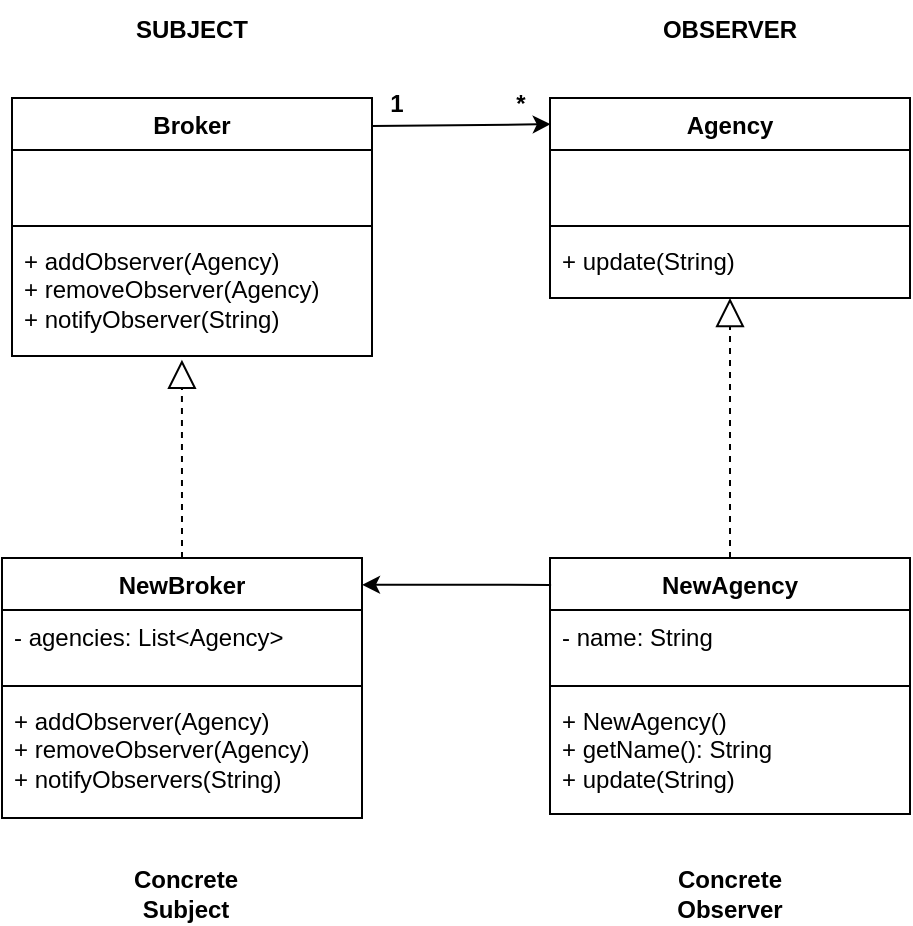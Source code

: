 <mxfile version="27.0.2">
  <diagram name="Page-1" id="OWC_KKA009irrevfmrrw">
    <mxGraphModel dx="783" dy="1659" grid="0" gridSize="10" guides="1" tooltips="1" connect="1" arrows="1" fold="1" page="0" pageScale="1" pageWidth="1169" pageHeight="827" background="light-dark(#FFFFFF,#222222)" math="0" shadow="0">
      <root>
        <mxCell id="0" />
        <mxCell id="1" parent="0" />
        <mxCell id="PfSpk5NvbkcI9RBnBGga-21" value="Broker" style="swimlane;fontStyle=1;align=center;verticalAlign=top;childLayout=stackLayout;horizontal=1;startSize=26;horizontalStack=0;resizeParent=1;resizeParentMax=0;resizeLast=0;collapsible=1;marginBottom=0;whiteSpace=wrap;html=1;strokeColor=default;fontFamily=Helvetica;fontSize=12;fontColor=default;fillColor=default;" parent="1" vertex="1">
          <mxGeometry x="964" y="-423" width="180" height="129" as="geometry">
            <mxRectangle x="410" y="210" width="100" height="30" as="alternateBounds" />
          </mxGeometry>
        </mxCell>
        <mxCell id="PfSpk5NvbkcI9RBnBGga-22" value="&lt;div&gt;&lt;br&gt;&lt;/div&gt;&lt;div&gt;&lt;br&gt;&lt;/div&gt;" style="text;strokeColor=none;fillColor=none;align=left;verticalAlign=top;spacingLeft=4;spacingRight=4;overflow=hidden;rotatable=0;points=[[0,0.5],[1,0.5]];portConstraint=eastwest;whiteSpace=wrap;html=1;fontFamily=Helvetica;fontSize=12;fontColor=default;" parent="PfSpk5NvbkcI9RBnBGga-21" vertex="1">
          <mxGeometry y="26" width="180" height="34" as="geometry" />
        </mxCell>
        <mxCell id="PfSpk5NvbkcI9RBnBGga-23" value="" style="line;strokeWidth=1;fillColor=default;align=left;verticalAlign=top;spacingTop=-1;spacingLeft=3;spacingRight=3;rotatable=0;labelPosition=right;points=[];portConstraint=eastwest;strokeColor=default;fontFamily=Helvetica;fontSize=12;fontColor=default;" parent="PfSpk5NvbkcI9RBnBGga-21" vertex="1">
          <mxGeometry y="60" width="180" height="8" as="geometry" />
        </mxCell>
        <mxCell id="PfSpk5NvbkcI9RBnBGga-24" value="&lt;div&gt;+ addObserver(Agency)&lt;/div&gt;&lt;div&gt;+ removeObserver(Agency)&lt;/div&gt;&lt;div&gt;+ notifyObserver(String)&lt;/div&gt;" style="text;strokeColor=none;fillColor=none;align=left;verticalAlign=top;spacingLeft=4;spacingRight=4;overflow=hidden;rotatable=0;points=[[0,0.5],[1,0.5]];portConstraint=eastwest;whiteSpace=wrap;html=1;fontFamily=Helvetica;fontSize=12;fontColor=default;" parent="PfSpk5NvbkcI9RBnBGga-21" vertex="1">
          <mxGeometry y="68" width="180" height="61" as="geometry" />
        </mxCell>
        <mxCell id="PIewIz3_iiUH9ZQie-qa-1" value="Agency" style="swimlane;fontStyle=1;align=center;verticalAlign=top;childLayout=stackLayout;horizontal=1;startSize=26;horizontalStack=0;resizeParent=1;resizeParentMax=0;resizeLast=0;collapsible=1;marginBottom=0;whiteSpace=wrap;html=1;strokeColor=default;fontFamily=Helvetica;fontSize=12;fontColor=default;fillColor=default;" vertex="1" parent="1">
          <mxGeometry x="1233" y="-423" width="180" height="100" as="geometry">
            <mxRectangle x="410" y="210" width="100" height="30" as="alternateBounds" />
          </mxGeometry>
        </mxCell>
        <mxCell id="PIewIz3_iiUH9ZQie-qa-2" value="&lt;div&gt;&lt;br&gt;&lt;/div&gt;&lt;div&gt;&lt;br&gt;&lt;/div&gt;" style="text;strokeColor=none;fillColor=none;align=left;verticalAlign=top;spacingLeft=4;spacingRight=4;overflow=hidden;rotatable=0;points=[[0,0.5],[1,0.5]];portConstraint=eastwest;whiteSpace=wrap;html=1;fontFamily=Helvetica;fontSize=12;fontColor=default;" vertex="1" parent="PIewIz3_iiUH9ZQie-qa-1">
          <mxGeometry y="26" width="180" height="34" as="geometry" />
        </mxCell>
        <mxCell id="PIewIz3_iiUH9ZQie-qa-3" value="" style="line;strokeWidth=1;fillColor=default;align=left;verticalAlign=top;spacingTop=-1;spacingLeft=3;spacingRight=3;rotatable=0;labelPosition=right;points=[];portConstraint=eastwest;strokeColor=default;fontFamily=Helvetica;fontSize=12;fontColor=default;" vertex="1" parent="PIewIz3_iiUH9ZQie-qa-1">
          <mxGeometry y="60" width="180" height="8" as="geometry" />
        </mxCell>
        <mxCell id="PIewIz3_iiUH9ZQie-qa-4" value="+ update(String)" style="text;strokeColor=none;fillColor=none;align=left;verticalAlign=top;spacingLeft=4;spacingRight=4;overflow=hidden;rotatable=0;points=[[0,0.5],[1,0.5]];portConstraint=eastwest;whiteSpace=wrap;html=1;fontFamily=Helvetica;fontSize=12;fontColor=default;" vertex="1" parent="PIewIz3_iiUH9ZQie-qa-1">
          <mxGeometry y="68" width="180" height="32" as="geometry" />
        </mxCell>
        <mxCell id="PIewIz3_iiUH9ZQie-qa-5" value="NewBroker" style="swimlane;fontStyle=1;align=center;verticalAlign=top;childLayout=stackLayout;horizontal=1;startSize=26;horizontalStack=0;resizeParent=1;resizeParentMax=0;resizeLast=0;collapsible=1;marginBottom=0;whiteSpace=wrap;html=1;strokeColor=default;fontFamily=Helvetica;fontSize=12;fontColor=default;fillColor=default;" vertex="1" parent="1">
          <mxGeometry x="959" y="-193" width="180" height="130" as="geometry">
            <mxRectangle x="410" y="210" width="100" height="30" as="alternateBounds" />
          </mxGeometry>
        </mxCell>
        <mxCell id="PIewIz3_iiUH9ZQie-qa-6" value="- agencies: List&amp;lt;Agency&amp;gt;" style="text;strokeColor=none;fillColor=none;align=left;verticalAlign=top;spacingLeft=4;spacingRight=4;overflow=hidden;rotatable=0;points=[[0,0.5],[1,0.5]];portConstraint=eastwest;whiteSpace=wrap;html=1;fontFamily=Helvetica;fontSize=12;fontColor=default;" vertex="1" parent="PIewIz3_iiUH9ZQie-qa-5">
          <mxGeometry y="26" width="180" height="34" as="geometry" />
        </mxCell>
        <mxCell id="PIewIz3_iiUH9ZQie-qa-7" value="" style="line;strokeWidth=1;fillColor=default;align=left;verticalAlign=top;spacingTop=-1;spacingLeft=3;spacingRight=3;rotatable=0;labelPosition=right;points=[];portConstraint=eastwest;strokeColor=default;fontFamily=Helvetica;fontSize=12;fontColor=default;" vertex="1" parent="PIewIz3_iiUH9ZQie-qa-5">
          <mxGeometry y="60" width="180" height="8" as="geometry" />
        </mxCell>
        <mxCell id="PIewIz3_iiUH9ZQie-qa-8" value="&lt;div&gt;+ addObserver(Agency)&lt;/div&gt;&lt;div&gt;+ removeObserver(Agency)&lt;/div&gt;&lt;div&gt;+ notifyObservers(String)&lt;/div&gt;" style="text;strokeColor=none;fillColor=none;align=left;verticalAlign=top;spacingLeft=4;spacingRight=4;overflow=hidden;rotatable=0;points=[[0,0.5],[1,0.5]];portConstraint=eastwest;whiteSpace=wrap;html=1;fontFamily=Helvetica;fontSize=12;fontColor=default;" vertex="1" parent="PIewIz3_iiUH9ZQie-qa-5">
          <mxGeometry y="68" width="180" height="62" as="geometry" />
        </mxCell>
        <mxCell id="PIewIz3_iiUH9ZQie-qa-10" value="" style="endArrow=block;dashed=1;endFill=0;endSize=12;html=1;rounded=0;exitX=0.5;exitY=0;exitDx=0;exitDy=0;entryX=0.472;entryY=1.031;entryDx=0;entryDy=0;entryPerimeter=0;" edge="1" parent="1" source="PIewIz3_iiUH9ZQie-qa-5" target="PfSpk5NvbkcI9RBnBGga-24">
          <mxGeometry width="160" relative="1" as="geometry">
            <mxPoint x="1048" y="-200" as="sourcePoint" />
            <mxPoint x="1054" y="-277" as="targetPoint" />
          </mxGeometry>
        </mxCell>
        <mxCell id="PIewIz3_iiUH9ZQie-qa-11" value="NewAgency" style="swimlane;fontStyle=1;align=center;verticalAlign=top;childLayout=stackLayout;horizontal=1;startSize=26;horizontalStack=0;resizeParent=1;resizeParentMax=0;resizeLast=0;collapsible=1;marginBottom=0;whiteSpace=wrap;html=1;strokeColor=default;fontFamily=Helvetica;fontSize=12;fontColor=default;fillColor=default;" vertex="1" parent="1">
          <mxGeometry x="1233" y="-193" width="180" height="128" as="geometry">
            <mxRectangle x="410" y="210" width="100" height="30" as="alternateBounds" />
          </mxGeometry>
        </mxCell>
        <mxCell id="PIewIz3_iiUH9ZQie-qa-12" value="- name: String" style="text;strokeColor=none;fillColor=none;align=left;verticalAlign=top;spacingLeft=4;spacingRight=4;overflow=hidden;rotatable=0;points=[[0,0.5],[1,0.5]];portConstraint=eastwest;whiteSpace=wrap;html=1;fontFamily=Helvetica;fontSize=12;fontColor=default;" vertex="1" parent="PIewIz3_iiUH9ZQie-qa-11">
          <mxGeometry y="26" width="180" height="34" as="geometry" />
        </mxCell>
        <mxCell id="PIewIz3_iiUH9ZQie-qa-13" value="" style="line;strokeWidth=1;fillColor=default;align=left;verticalAlign=top;spacingTop=-1;spacingLeft=3;spacingRight=3;rotatable=0;labelPosition=right;points=[];portConstraint=eastwest;strokeColor=default;fontFamily=Helvetica;fontSize=12;fontColor=default;" vertex="1" parent="PIewIz3_iiUH9ZQie-qa-11">
          <mxGeometry y="60" width="180" height="8" as="geometry" />
        </mxCell>
        <mxCell id="PIewIz3_iiUH9ZQie-qa-14" value="&lt;div&gt;+ NewAgency()&lt;/div&gt;&lt;div&gt;+ getName(): String&lt;/div&gt;&lt;div&gt;+ update(String)&lt;/div&gt;" style="text;strokeColor=none;fillColor=none;align=left;verticalAlign=top;spacingLeft=4;spacingRight=4;overflow=hidden;rotatable=0;points=[[0,0.5],[1,0.5]];portConstraint=eastwest;whiteSpace=wrap;html=1;fontFamily=Helvetica;fontSize=12;fontColor=default;" vertex="1" parent="PIewIz3_iiUH9ZQie-qa-11">
          <mxGeometry y="68" width="180" height="60" as="geometry" />
        </mxCell>
        <mxCell id="PIewIz3_iiUH9ZQie-qa-16" value="" style="endArrow=block;dashed=1;endFill=0;endSize=12;html=1;rounded=0;exitX=0.5;exitY=0;exitDx=0;exitDy=0;entryX=0.5;entryY=1;entryDx=0;entryDy=0;" edge="1" parent="1" source="PIewIz3_iiUH9ZQie-qa-11" target="PIewIz3_iiUH9ZQie-qa-1">
          <mxGeometry width="160" relative="1" as="geometry">
            <mxPoint x="1036" y="-183" as="sourcePoint" />
            <mxPoint x="1036" y="-291" as="targetPoint" />
          </mxGeometry>
        </mxCell>
        <mxCell id="PIewIz3_iiUH9ZQie-qa-20" style="rounded=0;orthogonalLoop=1;jettySize=auto;html=1;entryX=1;entryY=0.103;entryDx=0;entryDy=0;entryPerimeter=0;exitX=0.003;exitY=0.105;exitDx=0;exitDy=0;exitPerimeter=0;" edge="1" parent="1" source="PIewIz3_iiUH9ZQie-qa-11" target="PIewIz3_iiUH9ZQie-qa-5">
          <mxGeometry relative="1" as="geometry">
            <mxPoint x="1231" y="-181" as="sourcePoint" />
          </mxGeometry>
        </mxCell>
        <mxCell id="PIewIz3_iiUH9ZQie-qa-22" value="" style="group" vertex="1" connectable="0" parent="1">
          <mxGeometry x="1144" y="-433" width="85" height="26" as="geometry" />
        </mxCell>
        <mxCell id="PIewIz3_iiUH9ZQie-qa-17" style="rounded=0;orthogonalLoop=1;jettySize=auto;html=1;exitX=1;exitY=0.109;exitDx=0;exitDy=0;exitPerimeter=0;entryX=0.002;entryY=0.131;entryDx=0;entryDy=0;entryPerimeter=0;" edge="1" parent="PIewIz3_iiUH9ZQie-qa-22" source="PfSpk5NvbkcI9RBnBGga-21" target="PIewIz3_iiUH9ZQie-qa-1">
          <mxGeometry relative="1" as="geometry">
            <mxPoint x="87" y="24" as="targetPoint" />
          </mxGeometry>
        </mxCell>
        <mxCell id="PIewIz3_iiUH9ZQie-qa-18" value="1" style="text;align=center;fontStyle=1;verticalAlign=middle;spacingLeft=3;spacingRight=3;strokeColor=none;rotatable=0;points=[[0,0.5],[1,0.5]];portConstraint=eastwest;html=1;" vertex="1" parent="PIewIz3_iiUH9ZQie-qa-22">
          <mxGeometry width="23" height="26" as="geometry" />
        </mxCell>
        <mxCell id="PIewIz3_iiUH9ZQie-qa-19" value="*" style="text;align=center;fontStyle=1;verticalAlign=middle;spacingLeft=3;spacingRight=3;strokeColor=none;rotatable=0;points=[[0,0.5],[1,0.5]];portConstraint=eastwest;html=1;" vertex="1" parent="PIewIz3_iiUH9ZQie-qa-22">
          <mxGeometry x="62" width="23" height="26" as="geometry" />
        </mxCell>
        <mxCell id="PIewIz3_iiUH9ZQie-qa-25" value="SUBJECT" style="text;html=1;align=center;verticalAlign=middle;whiteSpace=wrap;rounded=0;fontStyle=1;fontColor=light-dark(#000000,#00E1FF);" vertex="1" parent="1">
          <mxGeometry x="1024" y="-472" width="60" height="30" as="geometry" />
        </mxCell>
        <mxCell id="PIewIz3_iiUH9ZQie-qa-26" value="OBSERVER" style="text;html=1;align=center;verticalAlign=middle;whiteSpace=wrap;rounded=0;fontStyle=1;fontColor=light-dark(#000000,#00E1FF);" vertex="1" parent="1">
          <mxGeometry x="1293" y="-472" width="60" height="30" as="geometry" />
        </mxCell>
        <mxCell id="PIewIz3_iiUH9ZQie-qa-27" value="Concrete Subject" style="text;html=1;align=center;verticalAlign=middle;whiteSpace=wrap;rounded=0;fontStyle=1;fontColor=light-dark(#000000,#00E1FF);" vertex="1" parent="1">
          <mxGeometry x="1021" y="-40" width="60" height="30" as="geometry" />
        </mxCell>
        <mxCell id="PIewIz3_iiUH9ZQie-qa-28" value="Concrete Observer" style="text;html=1;align=center;verticalAlign=middle;whiteSpace=wrap;rounded=0;fontStyle=1;fontColor=light-dark(#000000,#00E1FF);" vertex="1" parent="1">
          <mxGeometry x="1293" y="-40" width="60" height="30" as="geometry" />
        </mxCell>
      </root>
    </mxGraphModel>
  </diagram>
</mxfile>
